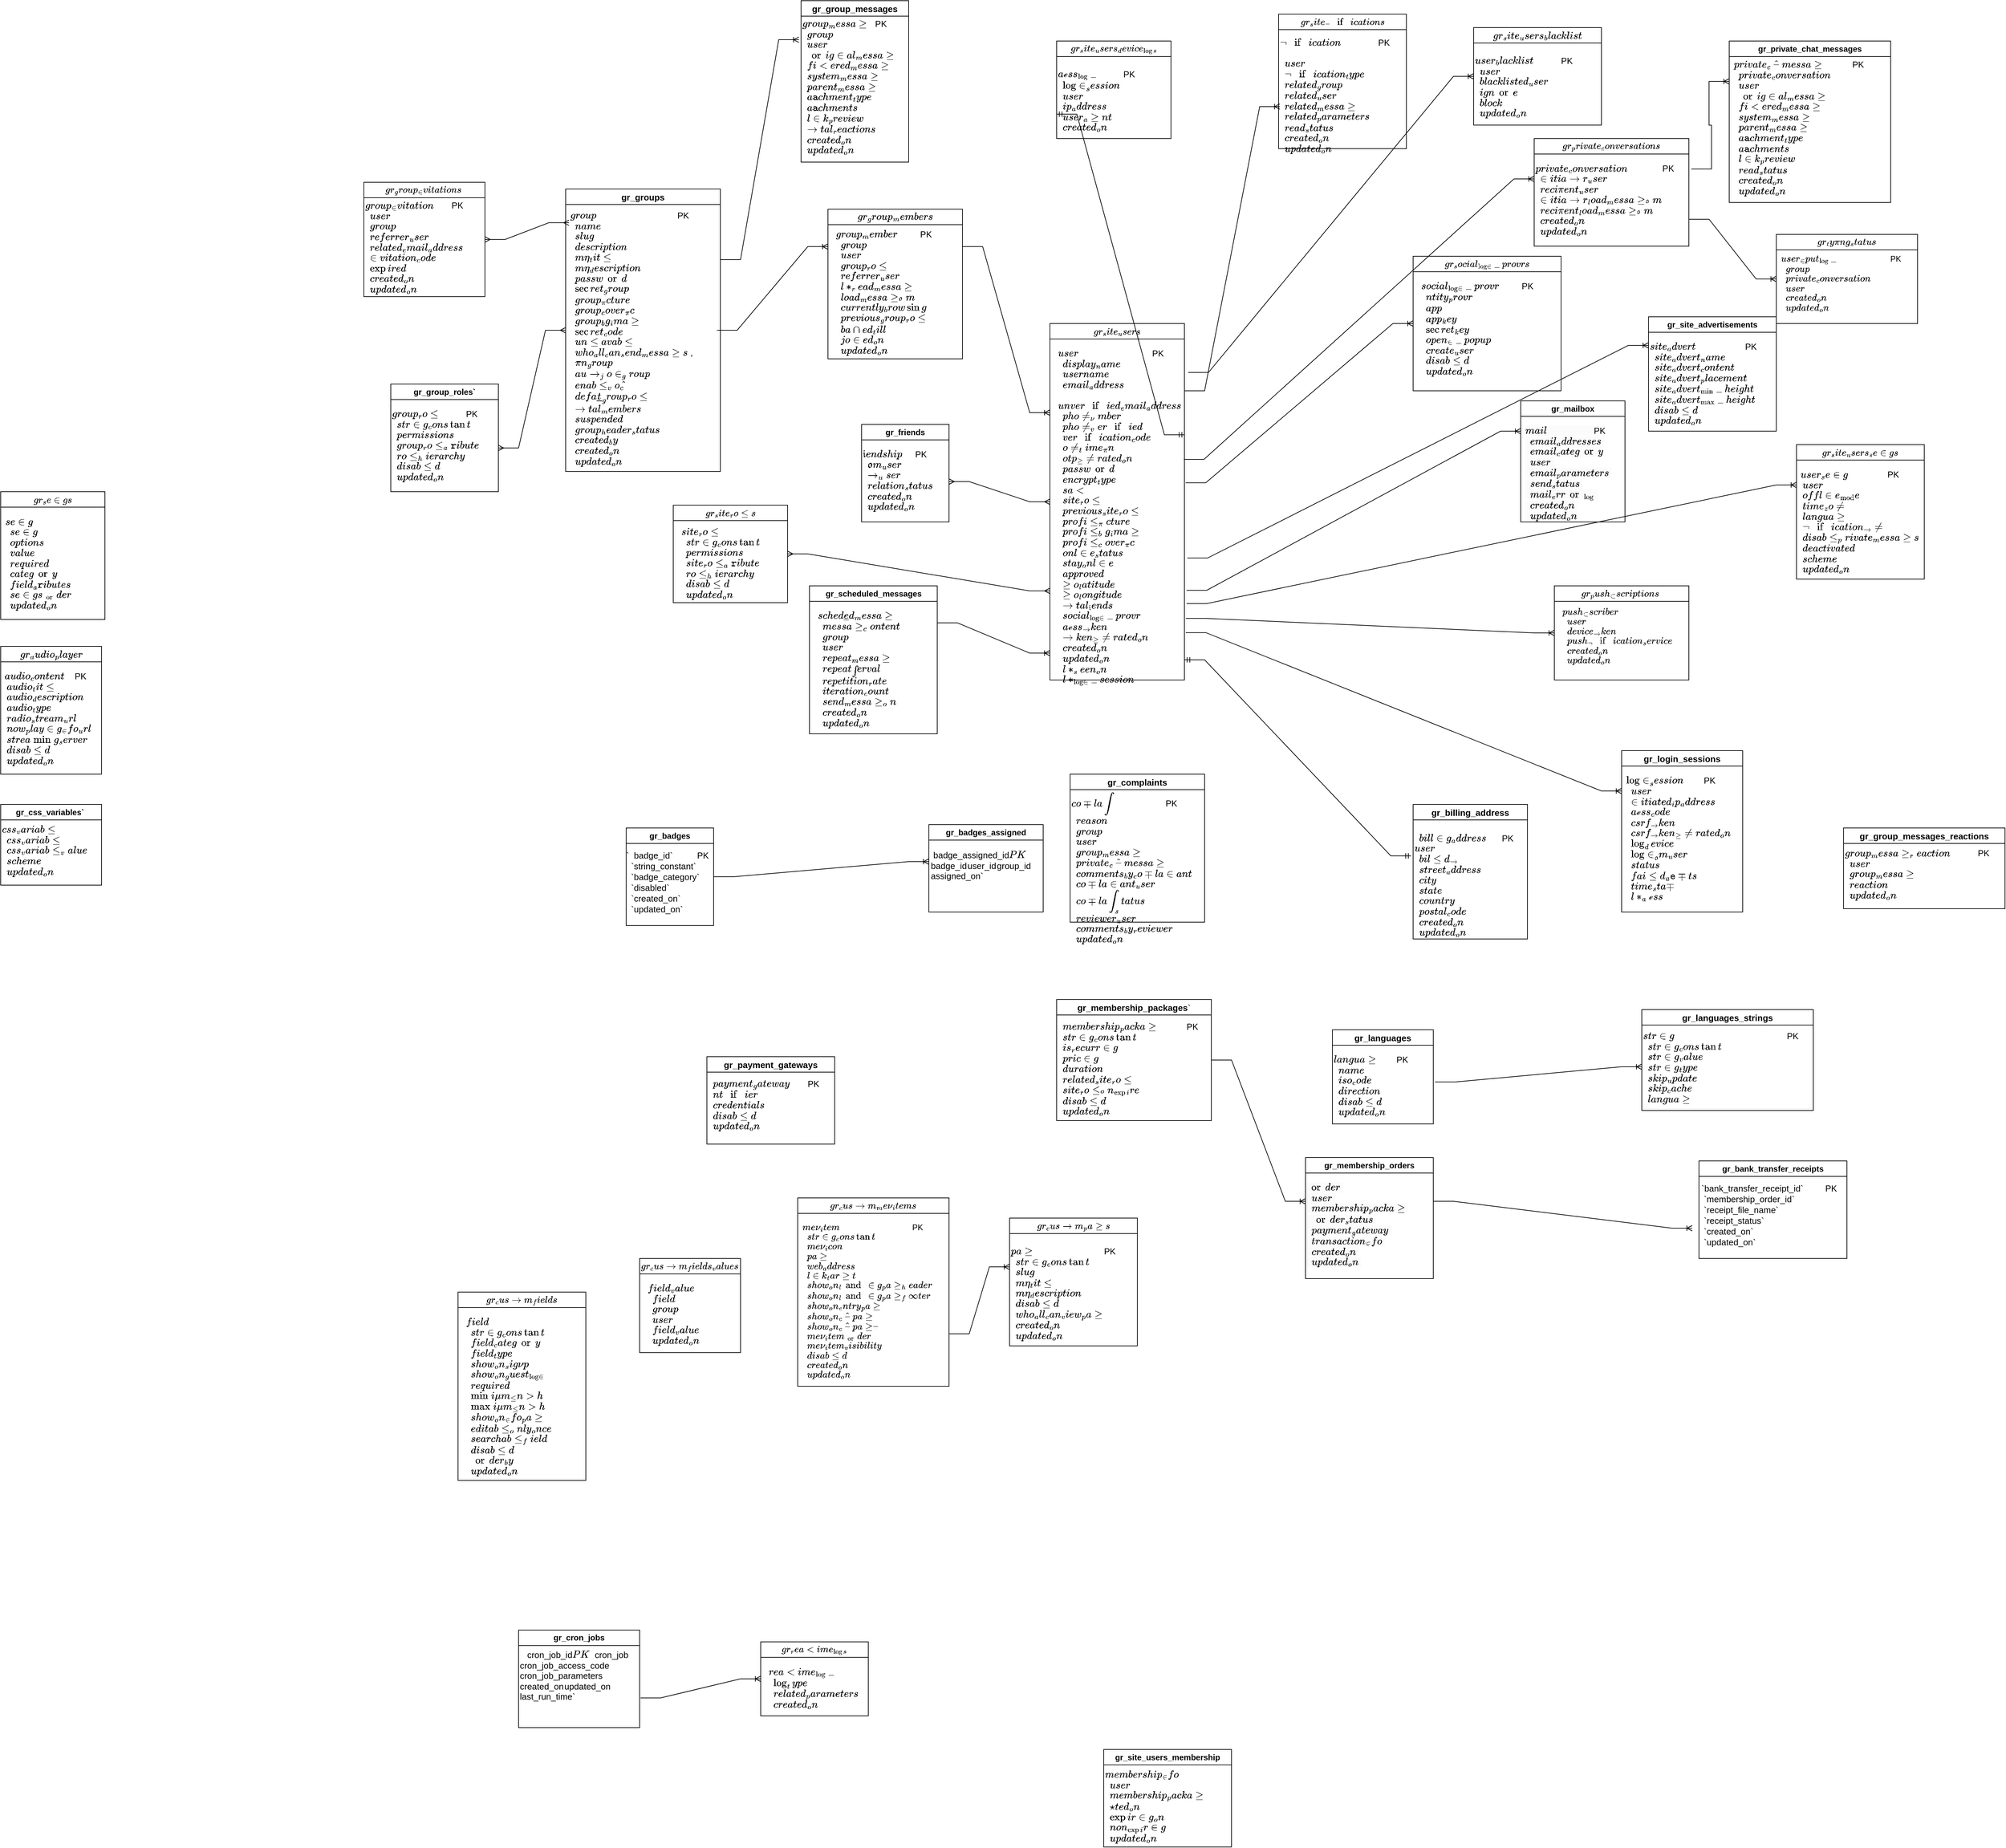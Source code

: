 <mxfile version="24.7.6">
  <diagram name="Страница — 1" id="t8PgcB-Bj81JIGUaZiW2">
    <mxGraphModel dx="6682" dy="3204" grid="1" gridSize="10" guides="1" tooltips="1" connect="1" arrows="1" fold="1" page="1" pageScale="1" pageWidth="690" pageHeight="980" math="0" shadow="0">
      <root>
        <mxCell id="0" />
        <mxCell id="1" parent="0" />
        <mxCell id="xByyXgjnT6tnBIrzNjOe-23" value="gr_badges" style="swimlane;whiteSpace=wrap;html=1;" parent="1" vertex="1">
          <mxGeometry x="260" y="590" width="130" height="145" as="geometry" />
        </mxCell>
        <mxCell id="xByyXgjnT6tnBIrzNjOe-21" value="`  badge_id`          PK&#xa;  `string_constant`&#xa;  `badge_category` &#xa;  `disabled`&#xa;  `created_on` &#xa;  `updated_on`" style="text;whiteSpace=none;strokeWidth=2;rounded=0;verticalAlign=top;spacing=10;fontSize=13;horizontal=1;spacingTop=1;" parent="xByyXgjnT6tnBIrzNjOe-23" vertex="1">
          <mxGeometry x="-10" y="17.5" width="140" height="110" as="geometry" />
        </mxCell>
        <mxCell id="xByyXgjnT6tnBIrzNjOe-24" value="gr_badges_assigned" style="swimlane;whiteSpace=wrap;html=1;" parent="1" vertex="1">
          <mxGeometry x="710" y="585" width="170" height="130" as="geometry" />
        </mxCell>
        <mxCell id="xByyXgjnT6tnBIrzNjOe-26" value=" badge_assigned_id` PK  &#xa;  `badge_id` &#xa;  `user_id`&#xa;  `group_id` &#xa;  `assigned_on`" style="text;whiteSpace=wrap;fontSize=13;spacing=3;" parent="xByyXgjnT6tnBIrzNjOe-24" vertex="1">
          <mxGeometry y="30" width="170" height="100" as="geometry" />
        </mxCell>
        <mxCell id="xByyXgjnT6tnBIrzNjOe-27" value="gr_bank_transfer_receipts" style="swimlane;whiteSpace=wrap;html=1;" parent="1" vertex="1">
          <mxGeometry x="1855" y="1085" width="220" height="145" as="geometry" />
        </mxCell>
        <mxCell id="xByyXgjnT6tnBIrzNjOe-28" value=" `bank_transfer_receipt_id`         PK&#xa;  `membership_order_id` &#xa;  `receipt_file_name` &#xa;  `receipt_status` &#xa;  `created_on` &#xa;  `updated_on` " style="text;whiteSpace=none;strokeWidth=2;rounded=0;verticalAlign=top;spacing=10;fontSize=13;horizontal=1;spacingTop=1;" parent="xByyXgjnT6tnBIrzNjOe-27" vertex="1">
          <mxGeometry x="-10" y="17.5" width="140" height="110" as="geometry" />
        </mxCell>
        <mxCell id="aM84LzSGUawsXzDRVU1t-1" value="&lt;span style=&quot;text-align: left;&quot;&gt;gr_billing_address&lt;/span&gt;" style="swimlane;whiteSpace=wrap;html=1;fontSize=13;" parent="1" vertex="1">
          <mxGeometry x="1430" y="555" width="170" height="200" as="geometry" />
        </mxCell>
        <mxCell id="aM84LzSGUawsXzDRVU1t-3" value="&#xa;  `billing_address_id`      PK  `  user_id` &#xa;  `billed_to` &#xa;  `street_address` &#xa;  `city` &#xa;  `state`&#xa;  `country` &#xa;  `postal_code`&#xa;  `created_on`&#xa;  `updated_on`" style="text;whiteSpace=wrap;fontSize=13;" parent="aM84LzSGUawsXzDRVU1t-1" vertex="1">
          <mxGeometry y="20" width="170" height="180" as="geometry" />
        </mxCell>
        <mxCell id="aM84LzSGUawsXzDRVU1t-5" value="&lt;div style=&quot;text-align: left;&quot;&gt;&lt;span style=&quot;background-color: initial;&quot;&gt;gr_complaints&lt;/span&gt;&lt;/div&gt;" style="swimlane;whiteSpace=wrap;html=1;fontSize=13;" parent="1" vertex="1">
          <mxGeometry x="920" y="510" width="200" height="220" as="geometry" />
        </mxCell>
        <mxCell id="aM84LzSGUawsXzDRVU1t-4" value="`  complaint_id`                     PK&#xa;  `reason` &#xa;  `group_id`  &#xa;  `user_id`  &#xa;  `group_message_id` &#xa;  `private_chat_message_id` &#xa;  `comments_by_complainant` &#xa;  `complainant_user_id`&#xa;  `complaint_status` &#xa;  `reviewer_user_id` &#xa;  `comments_by_reviewer` &#xa;  `updated_on`" style="text;whiteSpace=wrap;fontSize=13;" parent="aM84LzSGUawsXzDRVU1t-5" vertex="1">
          <mxGeometry y="20" width="200" height="200" as="geometry" />
        </mxCell>
        <mxCell id="aM84LzSGUawsXzDRVU1t-8" value="gr_cron_jobs" style="swimlane;whiteSpace=wrap;html=1;" parent="1" vertex="1">
          <mxGeometry x="100" y="1782.5" width="180" height="145" as="geometry" />
        </mxCell>
        <mxCell id="aM84LzSGUawsXzDRVU1t-7" value="   cron_job_id`           PK &#xa;  `cron_job`&#xa;  `cron_job_access_code` &#xa;  `cron_job_parameters` &#xa;  `created_on` &#xa;  `updated_on` &#xa;  `last_run_time`" style="text;whiteSpace=wrap;fontSize=13;" parent="aM84LzSGUawsXzDRVU1t-8" vertex="1">
          <mxGeometry y="22.5" width="180" height="120" as="geometry" />
        </mxCell>
        <mxCell id="aM84LzSGUawsXzDRVU1t-11" value="gr_friends" style="swimlane;whiteSpace=wrap;html=1;" parent="1" vertex="1">
          <mxGeometry x="610" y="-10" width="130" height="145" as="geometry" />
        </mxCell>
        <mxCell id="aM84LzSGUawsXzDRVU1t-10" value="`  friendship_id`     PK&#xa;  `from_user_id` &#xa;  `to_user_id` &#xa;  `relation_status` &#xa;  `created_on` &#xa;  `updated_on`" style="text;whiteSpace=wrap;fontSize=13;" parent="aM84LzSGUawsXzDRVU1t-11" vertex="1">
          <mxGeometry y="30" width="130" height="110" as="geometry" />
        </mxCell>
        <mxCell id="aM84LzSGUawsXzDRVU1t-27" value="&lt;div style=&quot;text-align: left;&quot;&gt;&lt;span style=&quot;background-color: initial;&quot;&gt;gr_groups&lt;/span&gt;&lt;/div&gt;" style="swimlane;whiteSpace=wrap;html=1;fontSize=13;" parent="1" vertex="1">
          <mxGeometry x="170" y="-360" width="230" height="420" as="geometry" />
        </mxCell>
        <mxCell id="aM84LzSGUawsXzDRVU1t-16" value="`  group_id`                                 PK&#xa;  `name` &#xa;  `slug` &#xa;  `description`&#xa;  `meta_title` &#xa;  `meta_description` &#xa;  `password` &#xa;  `secret_group`&#xa;  `group_picture` &#xa;  `group_cover_pic` &#xa;  `group_bg_image` &#xa;  `secret_code` &#xa;  `unleavable` &#xa;  `who_all_can_send_messages` ,&#xa;  `pin_group`&#xa;  `auto_join_group`&#xa;  `enable_video_chat` &#xa;  `default_group_role` &#xa;  `total_members` &#xa;  `suspended`&#xa;  `group_header_status` &#xa;  `created_by` &#xa;  `created_on` &#xa;  `updated_on`" style="text;whiteSpace=wrap;fontSize=13;" parent="aM84LzSGUawsXzDRVU1t-27" vertex="1">
          <mxGeometry x="5" y="25" width="220" height="370" as="geometry" />
        </mxCell>
        <mxCell id="aM84LzSGUawsXzDRVU1t-40" value="`gr_group_invitations`&amp;nbsp;" style="swimlane;whiteSpace=wrap;html=1;" parent="1" vertex="1">
          <mxGeometry x="-130" y="-370" width="180" height="170" as="geometry" />
        </mxCell>
        <mxCell id="aM84LzSGUawsXzDRVU1t-31" value="`  group_invitation_id`       PK&#xa;  `user_id` &#xa;  `group_id` &#xa;  `referrer_user_id` &#xa;  `related_email_address` &#xa;  `invitation_code` &#xa;  `expired` &#xa;  `created_on`&#xa;  `updated_on`" style="text;whiteSpace=wrap;fontSize=13;" parent="aM84LzSGUawsXzDRVU1t-40" vertex="1">
          <mxGeometry y="20" width="170" height="150" as="geometry" />
        </mxCell>
        <mxCell id="aM84LzSGUawsXzDRVU1t-43" value="&lt;div style=&quot;text-align: left;&quot;&gt;`gr_group_members`&lt;br&gt;&lt;/div&gt;" style="swimlane;whiteSpace=wrap;html=1;fontSize=13;" parent="1" vertex="1">
          <mxGeometry x="560" y="-330" width="200" height="222.5" as="geometry" />
        </mxCell>
        <mxCell id="aM84LzSGUawsXzDRVU1t-42" value="`  group_member_id`         PK &#xa;  `group_id` &#xa;  `user_id` &#xa;  `group_role_id` &#xa;  `referrer_user_id`&#xa;  `last_read_message_id` &#xa;  `load_message_id_from` &#xa;  `currently_browsing` &#xa;  `previous_group_role_id` &#xa;  `banned_till`&#xa;  `joined_on` &#xa;  `updated_on`" style="text;whiteSpace=wrap;fontSize=13;" parent="aM84LzSGUawsXzDRVU1t-43" vertex="1">
          <mxGeometry x="10" y="22.5" width="180" height="200" as="geometry" />
        </mxCell>
        <mxCell id="aM84LzSGUawsXzDRVU1t-46" value="&lt;div style=&quot;text-align: left;&quot;&gt;gr_group_messages&lt;br&gt;&lt;/div&gt;" style="swimlane;whiteSpace=wrap;html=1;fontSize=13;" parent="1" vertex="1">
          <mxGeometry x="520" y="-640" width="160" height="240" as="geometry" />
        </mxCell>
        <mxCell id="aM84LzSGUawsXzDRVU1t-45" value="`  group_message_id`   PK&#xa;  `group_id` &#xa;  `user_id` &#xa;  `original_message` &#xa;  `filtered_message` &#xa;  `system_message` &#xa;  `parent_message_id` &#xa;  `attachment_type` &#xa;  `attachments` &#xa;  `link_preview`&#xa;  `total_reactions`&#xa;  `created_on` &#xa;  `updated_on`" style="text;whiteSpace=wrap;fontSize=13;" parent="aM84LzSGUawsXzDRVU1t-46" vertex="1">
          <mxGeometry y="20" width="160" height="210" as="geometry" />
        </mxCell>
        <mxCell id="aM84LzSGUawsXzDRVU1t-48" value="&lt;div style=&quot;text-align: left;&quot;&gt;gr_login_sessions&lt;br&gt;&lt;/div&gt;" style="swimlane;whiteSpace=wrap;html=1;fontSize=13;" parent="1" vertex="1">
          <mxGeometry x="1740" y="475" width="180" height="240" as="geometry" />
        </mxCell>
        <mxCell id="aM84LzSGUawsXzDRVU1t-52" value="`  login_session_id`        PK&#xa;  `user_id` &#xa;  `initiated_ip_address`&#xa;  `access_code`&#xa;  `csrf_token` &#xa;  `csrf_token_generated_on` &#xa;  `log_device` &#xa;  `login_from_user_id` &#xa;  `status` &#xa;  `failed_attempts` &#xa;  `time_stamp`&#xa;  `last_access` " style="text;whiteSpace=wrap;fontSize=13;" parent="aM84LzSGUawsXzDRVU1t-48" vertex="1">
          <mxGeometry x="5" y="30" width="170" height="210" as="geometry" />
        </mxCell>
        <mxCell id="aM84LzSGUawsXzDRVU1t-54" value="&lt;span style=&quot;text-align: left;&quot;&gt;gr_mailbox&lt;/span&gt;" style="swimlane;whiteSpace=wrap;html=1;" parent="1" vertex="1">
          <mxGeometry x="1590" y="-45" width="155" height="180" as="geometry" />
        </mxCell>
        <mxCell id="aM84LzSGUawsXzDRVU1t-56" value="&lt;span style=&quot;color: rgb(0, 0, 0); font-family: Helvetica; font-size: 13px; font-style: normal; font-variant-ligatures: normal; font-variant-caps: normal; font-weight: 400; letter-spacing: normal; orphans: 2; text-align: left; text-indent: 0px; text-transform: none; widows: 2; word-spacing: 0px; -webkit-text-stroke-width: 0px; white-space: normal; background-color: rgb(251, 251, 251); text-decoration-thickness: initial; text-decoration-style: initial; text-decoration-color: initial; float: none; display: inline !important;&quot;&gt;`mail_id`&amp;nbsp; &amp;nbsp; &amp;nbsp; &amp;nbsp; &amp;nbsp; &amp;nbsp; &amp;nbsp; &amp;nbsp; &amp;nbsp; &amp;nbsp;PK&lt;/span&gt;&lt;br style=&quot;forced-color-adjust: none; padding: 0px; margin: 0px; color: rgb(0, 0, 0); font-family: Helvetica; font-size: 13px; font-style: normal; font-variant-ligatures: normal; font-variant-caps: normal; font-weight: 400; letter-spacing: normal; orphans: 2; text-align: left; text-indent: 0px; text-transform: none; widows: 2; word-spacing: 0px; -webkit-text-stroke-width: 0px; white-space: normal; background-color: rgb(251, 251, 251); text-decoration-thickness: initial; text-decoration-style: initial; text-decoration-color: initial;&quot;&gt;&lt;span style=&quot;color: rgb(0, 0, 0); font-family: Helvetica; font-size: 13px; font-style: normal; font-variant-ligatures: normal; font-variant-caps: normal; font-weight: 400; letter-spacing: normal; orphans: 2; text-align: left; text-indent: 0px; text-transform: none; widows: 2; word-spacing: 0px; -webkit-text-stroke-width: 0px; white-space: normal; background-color: rgb(251, 251, 251); text-decoration-thickness: initial; text-decoration-style: initial; text-decoration-color: initial; float: none; display: inline !important;&quot;&gt;&amp;nbsp; `email_addresses`&amp;nbsp;&lt;/span&gt;&lt;br style=&quot;forced-color-adjust: none; padding: 0px; margin: 0px; color: rgb(0, 0, 0); font-family: Helvetica; font-size: 13px; font-style: normal; font-variant-ligatures: normal; font-variant-caps: normal; font-weight: 400; letter-spacing: normal; orphans: 2; text-align: left; text-indent: 0px; text-transform: none; widows: 2; word-spacing: 0px; -webkit-text-stroke-width: 0px; white-space: normal; background-color: rgb(251, 251, 251); text-decoration-thickness: initial; text-decoration-style: initial; text-decoration-color: initial;&quot;&gt;&lt;span style=&quot;color: rgb(0, 0, 0); font-family: Helvetica; font-size: 13px; font-style: normal; font-variant-ligatures: normal; font-variant-caps: normal; font-weight: 400; letter-spacing: normal; orphans: 2; text-align: left; text-indent: 0px; text-transform: none; widows: 2; word-spacing: 0px; -webkit-text-stroke-width: 0px; white-space: normal; background-color: rgb(251, 251, 251); text-decoration-thickness: initial; text-decoration-style: initial; text-decoration-color: initial; float: none; display: inline !important;&quot;&gt;&amp;nbsp; `email_category`&lt;/span&gt;&lt;br style=&quot;forced-color-adjust: none; padding: 0px; margin: 0px; color: rgb(0, 0, 0); font-family: Helvetica; font-size: 13px; font-style: normal; font-variant-ligatures: normal; font-variant-caps: normal; font-weight: 400; letter-spacing: normal; orphans: 2; text-align: left; text-indent: 0px; text-transform: none; widows: 2; word-spacing: 0px; -webkit-text-stroke-width: 0px; white-space: normal; background-color: rgb(251, 251, 251); text-decoration-thickness: initial; text-decoration-style: initial; text-decoration-color: initial;&quot;&gt;&lt;span style=&quot;color: rgb(0, 0, 0); font-family: Helvetica; font-size: 13px; font-style: normal; font-variant-ligatures: normal; font-variant-caps: normal; font-weight: 400; letter-spacing: normal; orphans: 2; text-align: left; text-indent: 0px; text-transform: none; widows: 2; word-spacing: 0px; -webkit-text-stroke-width: 0px; white-space: normal; background-color: rgb(251, 251, 251); text-decoration-thickness: initial; text-decoration-style: initial; text-decoration-color: initial; float: none; display: inline !important;&quot;&gt;&amp;nbsp; `user_id`&amp;nbsp;&lt;/span&gt;&lt;br style=&quot;forced-color-adjust: none; padding: 0px; margin: 0px; color: rgb(0, 0, 0); font-family: Helvetica; font-size: 13px; font-style: normal; font-variant-ligatures: normal; font-variant-caps: normal; font-weight: 400; letter-spacing: normal; orphans: 2; text-align: left; text-indent: 0px; text-transform: none; widows: 2; word-spacing: 0px; -webkit-text-stroke-width: 0px; white-space: normal; background-color: rgb(251, 251, 251); text-decoration-thickness: initial; text-decoration-style: initial; text-decoration-color: initial;&quot;&gt;&lt;span style=&quot;color: rgb(0, 0, 0); font-family: Helvetica; font-size: 13px; font-style: normal; font-variant-ligatures: normal; font-variant-caps: normal; font-weight: 400; letter-spacing: normal; orphans: 2; text-align: left; text-indent: 0px; text-transform: none; widows: 2; word-spacing: 0px; -webkit-text-stroke-width: 0px; white-space: normal; background-color: rgb(251, 251, 251); text-decoration-thickness: initial; text-decoration-style: initial; text-decoration-color: initial; float: none; display: inline !important;&quot;&gt;&amp;nbsp; `email_parameters`&amp;nbsp;&lt;/span&gt;&lt;br style=&quot;forced-color-adjust: none; padding: 0px; margin: 0px; color: rgb(0, 0, 0); font-family: Helvetica; font-size: 13px; font-style: normal; font-variant-ligatures: normal; font-variant-caps: normal; font-weight: 400; letter-spacing: normal; orphans: 2; text-align: left; text-indent: 0px; text-transform: none; widows: 2; word-spacing: 0px; -webkit-text-stroke-width: 0px; white-space: normal; background-color: rgb(251, 251, 251); text-decoration-thickness: initial; text-decoration-style: initial; text-decoration-color: initial;&quot;&gt;&lt;span style=&quot;color: rgb(0, 0, 0); font-family: Helvetica; font-size: 13px; font-style: normal; font-variant-ligatures: normal; font-variant-caps: normal; font-weight: 400; letter-spacing: normal; orphans: 2; text-align: left; text-indent: 0px; text-transform: none; widows: 2; word-spacing: 0px; -webkit-text-stroke-width: 0px; white-space: normal; background-color: rgb(251, 251, 251); text-decoration-thickness: initial; text-decoration-style: initial; text-decoration-color: initial; float: none; display: inline !important;&quot;&gt;&amp;nbsp; `send_status`&amp;nbsp;&lt;/span&gt;&lt;br style=&quot;forced-color-adjust: none; padding: 0px; margin: 0px; color: rgb(0, 0, 0); font-family: Helvetica; font-size: 13px; font-style: normal; font-variant-ligatures: normal; font-variant-caps: normal; font-weight: 400; letter-spacing: normal; orphans: 2; text-align: left; text-indent: 0px; text-transform: none; widows: 2; word-spacing: 0px; -webkit-text-stroke-width: 0px; white-space: normal; background-color: rgb(251, 251, 251); text-decoration-thickness: initial; text-decoration-style: initial; text-decoration-color: initial;&quot;&gt;&lt;span style=&quot;color: rgb(0, 0, 0); font-family: Helvetica; font-size: 13px; font-style: normal; font-variant-ligatures: normal; font-variant-caps: normal; font-weight: 400; letter-spacing: normal; orphans: 2; text-align: left; text-indent: 0px; text-transform: none; widows: 2; word-spacing: 0px; -webkit-text-stroke-width: 0px; white-space: normal; background-color: rgb(251, 251, 251); text-decoration-thickness: initial; text-decoration-style: initial; text-decoration-color: initial; float: none; display: inline !important;&quot;&gt;&amp;nbsp; `mail_error_log`&amp;nbsp;&lt;/span&gt;&lt;br style=&quot;forced-color-adjust: none; padding: 0px; margin: 0px; color: rgb(0, 0, 0); font-family: Helvetica; font-size: 13px; font-style: normal; font-variant-ligatures: normal; font-variant-caps: normal; font-weight: 400; letter-spacing: normal; orphans: 2; text-align: left; text-indent: 0px; text-transform: none; widows: 2; word-spacing: 0px; -webkit-text-stroke-width: 0px; white-space: normal; background-color: rgb(251, 251, 251); text-decoration-thickness: initial; text-decoration-style: initial; text-decoration-color: initial;&quot;&gt;&lt;span style=&quot;color: rgb(0, 0, 0); font-family: Helvetica; font-size: 13px; font-style: normal; font-variant-ligatures: normal; font-variant-caps: normal; font-weight: 400; letter-spacing: normal; orphans: 2; text-align: left; text-indent: 0px; text-transform: none; widows: 2; word-spacing: 0px; -webkit-text-stroke-width: 0px; white-space: normal; background-color: rgb(251, 251, 251); text-decoration-thickness: initial; text-decoration-style: initial; text-decoration-color: initial; float: none; display: inline !important;&quot;&gt;&amp;nbsp; `created_on`&amp;nbsp;&lt;/span&gt;&lt;br style=&quot;forced-color-adjust: none; padding: 0px; margin: 0px; color: rgb(0, 0, 0); font-family: Helvetica; font-size: 13px; font-style: normal; font-variant-ligatures: normal; font-variant-caps: normal; font-weight: 400; letter-spacing: normal; orphans: 2; text-align: left; text-indent: 0px; text-transform: none; widows: 2; word-spacing: 0px; -webkit-text-stroke-width: 0px; white-space: normal; background-color: rgb(251, 251, 251); text-decoration-thickness: initial; text-decoration-style: initial; text-decoration-color: initial;&quot;&gt;&lt;span style=&quot;color: rgb(0, 0, 0); font-family: Helvetica; font-size: 13px; font-style: normal; font-variant-ligatures: normal; font-variant-caps: normal; font-weight: 400; letter-spacing: normal; orphans: 2; text-align: left; text-indent: 0px; text-transform: none; widows: 2; word-spacing: 0px; -webkit-text-stroke-width: 0px; white-space: normal; background-color: rgb(251, 251, 251); text-decoration-thickness: initial; text-decoration-style: initial; text-decoration-color: initial; float: none; display: inline !important;&quot;&gt;&amp;nbsp; `updated_on`&lt;/span&gt;" style="text;whiteSpace=wrap;html=1;fontSize=13;" parent="aM84LzSGUawsXzDRVU1t-54" vertex="1">
          <mxGeometry x="5" y="30" width="150" height="150" as="geometry" />
        </mxCell>
        <mxCell id="aM84LzSGUawsXzDRVU1t-58" value="&lt;span style=&quot;text-align: left;&quot;&gt;gr_membership_orders&lt;/span&gt;" style="swimlane;whiteSpace=wrap;html=1;" parent="1" vertex="1">
          <mxGeometry x="1270" y="1080" width="190" height="180" as="geometry" />
        </mxCell>
        <mxCell id="aM84LzSGUawsXzDRVU1t-60" value="&lt;span style=&quot;color: rgb(0, 0, 0); font-family: Helvetica; font-size: 13px; font-style: normal; font-variant-ligatures: normal; font-variant-caps: normal; font-weight: 400; letter-spacing: normal; orphans: 2; text-align: left; text-indent: 0px; text-transform: none; widows: 2; word-spacing: 0px; -webkit-text-stroke-width: 0px; white-space: normal; background-color: rgb(251, 251, 251); text-decoration-thickness: initial; text-decoration-style: initial; text-decoration-color: initial; float: none; display: inline !important;&quot;&gt;`order_id`&amp;nbsp;&lt;/span&gt;&lt;br style=&quot;forced-color-adjust: none; padding: 0px; margin: 0px; color: rgb(0, 0, 0); font-family: Helvetica; font-size: 13px; font-style: normal; font-variant-ligatures: normal; font-variant-caps: normal; font-weight: 400; letter-spacing: normal; orphans: 2; text-align: left; text-indent: 0px; text-transform: none; widows: 2; word-spacing: 0px; -webkit-text-stroke-width: 0px; white-space: normal; background-color: rgb(251, 251, 251); text-decoration-thickness: initial; text-decoration-style: initial; text-decoration-color: initial;&quot;&gt;&lt;span style=&quot;color: rgb(0, 0, 0); font-family: Helvetica; font-size: 13px; font-style: normal; font-variant-ligatures: normal; font-variant-caps: normal; font-weight: 400; letter-spacing: normal; orphans: 2; text-align: left; text-indent: 0px; text-transform: none; widows: 2; word-spacing: 0px; -webkit-text-stroke-width: 0px; white-space: normal; background-color: rgb(251, 251, 251); text-decoration-thickness: initial; text-decoration-style: initial; text-decoration-color: initial; float: none; display: inline !important;&quot;&gt;&amp;nbsp; `user_id`&amp;nbsp;&lt;/span&gt;&lt;br style=&quot;forced-color-adjust: none; padding: 0px; margin: 0px; color: rgb(0, 0, 0); font-family: Helvetica; font-size: 13px; font-style: normal; font-variant-ligatures: normal; font-variant-caps: normal; font-weight: 400; letter-spacing: normal; orphans: 2; text-align: left; text-indent: 0px; text-transform: none; widows: 2; word-spacing: 0px; -webkit-text-stroke-width: 0px; white-space: normal; background-color: rgb(251, 251, 251); text-decoration-thickness: initial; text-decoration-style: initial; text-decoration-color: initial;&quot;&gt;&lt;span style=&quot;color: rgb(0, 0, 0); font-family: Helvetica; font-size: 13px; font-style: normal; font-variant-ligatures: normal; font-variant-caps: normal; font-weight: 400; letter-spacing: normal; orphans: 2; text-align: left; text-indent: 0px; text-transform: none; widows: 2; word-spacing: 0px; -webkit-text-stroke-width: 0px; white-space: normal; background-color: rgb(251, 251, 251); text-decoration-thickness: initial; text-decoration-style: initial; text-decoration-color: initial; float: none; display: inline !important;&quot;&gt;&amp;nbsp; `membership_package_id`&amp;nbsp;&lt;/span&gt;&lt;br style=&quot;forced-color-adjust: none; padding: 0px; margin: 0px; color: rgb(0, 0, 0); font-family: Helvetica; font-size: 13px; font-style: normal; font-variant-ligatures: normal; font-variant-caps: normal; font-weight: 400; letter-spacing: normal; orphans: 2; text-align: left; text-indent: 0px; text-transform: none; widows: 2; word-spacing: 0px; -webkit-text-stroke-width: 0px; white-space: normal; background-color: rgb(251, 251, 251); text-decoration-thickness: initial; text-decoration-style: initial; text-decoration-color: initial;&quot;&gt;&lt;span style=&quot;color: rgb(0, 0, 0); font-family: Helvetica; font-size: 13px; font-style: normal; font-variant-ligatures: normal; font-variant-caps: normal; font-weight: 400; letter-spacing: normal; orphans: 2; text-align: left; text-indent: 0px; text-transform: none; widows: 2; word-spacing: 0px; -webkit-text-stroke-width: 0px; white-space: normal; background-color: rgb(251, 251, 251); text-decoration-thickness: initial; text-decoration-style: initial; text-decoration-color: initial; float: none; display: inline !important;&quot;&gt;&amp;nbsp; `order_status`&amp;nbsp;&lt;/span&gt;&lt;br style=&quot;forced-color-adjust: none; padding: 0px; margin: 0px; color: rgb(0, 0, 0); font-family: Helvetica; font-size: 13px; font-style: normal; font-variant-ligatures: normal; font-variant-caps: normal; font-weight: 400; letter-spacing: normal; orphans: 2; text-align: left; text-indent: 0px; text-transform: none; widows: 2; word-spacing: 0px; -webkit-text-stroke-width: 0px; white-space: normal; background-color: rgb(251, 251, 251); text-decoration-thickness: initial; text-decoration-style: initial; text-decoration-color: initial;&quot;&gt;&lt;span style=&quot;color: rgb(0, 0, 0); font-family: Helvetica; font-size: 13px; font-style: normal; font-variant-ligatures: normal; font-variant-caps: normal; font-weight: 400; letter-spacing: normal; orphans: 2; text-align: left; text-indent: 0px; text-transform: none; widows: 2; word-spacing: 0px; -webkit-text-stroke-width: 0px; white-space: normal; background-color: rgb(251, 251, 251); text-decoration-thickness: initial; text-decoration-style: initial; text-decoration-color: initial; float: none; display: inline !important;&quot;&gt;&amp;nbsp; `payment_gateway_id`&amp;nbsp;&lt;/span&gt;&lt;br style=&quot;forced-color-adjust: none; padding: 0px; margin: 0px; color: rgb(0, 0, 0); font-family: Helvetica; font-size: 13px; font-style: normal; font-variant-ligatures: normal; font-variant-caps: normal; font-weight: 400; letter-spacing: normal; orphans: 2; text-align: left; text-indent: 0px; text-transform: none; widows: 2; word-spacing: 0px; -webkit-text-stroke-width: 0px; white-space: normal; background-color: rgb(251, 251, 251); text-decoration-thickness: initial; text-decoration-style: initial; text-decoration-color: initial;&quot;&gt;&lt;span style=&quot;color: rgb(0, 0, 0); font-family: Helvetica; font-size: 13px; font-style: normal; font-variant-ligatures: normal; font-variant-caps: normal; font-weight: 400; letter-spacing: normal; orphans: 2; text-align: left; text-indent: 0px; text-transform: none; widows: 2; word-spacing: 0px; -webkit-text-stroke-width: 0px; white-space: normal; background-color: rgb(251, 251, 251); text-decoration-thickness: initial; text-decoration-style: initial; text-decoration-color: initial; float: none; display: inline !important;&quot;&gt;&amp;nbsp; `transaction_info`&amp;nbsp;&lt;/span&gt;&lt;br style=&quot;forced-color-adjust: none; padding: 0px; margin: 0px; color: rgb(0, 0, 0); font-family: Helvetica; font-size: 13px; font-style: normal; font-variant-ligatures: normal; font-variant-caps: normal; font-weight: 400; letter-spacing: normal; orphans: 2; text-align: left; text-indent: 0px; text-transform: none; widows: 2; word-spacing: 0px; -webkit-text-stroke-width: 0px; white-space: normal; background-color: rgb(251, 251, 251); text-decoration-thickness: initial; text-decoration-style: initial; text-decoration-color: initial;&quot;&gt;&lt;span style=&quot;color: rgb(0, 0, 0); font-family: Helvetica; font-size: 13px; font-style: normal; font-variant-ligatures: normal; font-variant-caps: normal; font-weight: 400; letter-spacing: normal; orphans: 2; text-align: left; text-indent: 0px; text-transform: none; widows: 2; word-spacing: 0px; -webkit-text-stroke-width: 0px; white-space: normal; background-color: rgb(251, 251, 251); text-decoration-thickness: initial; text-decoration-style: initial; text-decoration-color: initial; float: none; display: inline !important;&quot;&gt;&amp;nbsp; `created_on`&amp;nbsp;&lt;/span&gt;&lt;br style=&quot;forced-color-adjust: none; padding: 0px; margin: 0px; color: rgb(0, 0, 0); font-family: Helvetica; font-size: 13px; font-style: normal; font-variant-ligatures: normal; font-variant-caps: normal; font-weight: 400; letter-spacing: normal; orphans: 2; text-align: left; text-indent: 0px; text-transform: none; widows: 2; word-spacing: 0px; -webkit-text-stroke-width: 0px; white-space: normal; background-color: rgb(251, 251, 251); text-decoration-thickness: initial; text-decoration-style: initial; text-decoration-color: initial;&quot;&gt;&lt;span style=&quot;color: rgb(0, 0, 0); font-family: Helvetica; font-size: 13px; font-style: normal; font-variant-ligatures: normal; font-variant-caps: normal; font-weight: 400; letter-spacing: normal; orphans: 2; text-align: left; text-indent: 0px; text-transform: none; widows: 2; word-spacing: 0px; -webkit-text-stroke-width: 0px; white-space: normal; background-color: rgb(251, 251, 251); text-decoration-thickness: initial; text-decoration-style: initial; text-decoration-color: initial; float: none; display: inline !important;&quot;&gt;&amp;nbsp; `updated_on`&amp;nbsp;&lt;/span&gt;" style="text;whiteSpace=wrap;html=1;fontSize=13;" parent="aM84LzSGUawsXzDRVU1t-58" vertex="1">
          <mxGeometry y="30" width="190" height="140" as="geometry" />
        </mxCell>
        <mxCell id="aM84LzSGUawsXzDRVU1t-62" value="&lt;span style=&quot;text-align: left; font-size: 13px;&quot;&gt;gr_membership_packages&lt;/span&gt;&lt;span style=&quot;font-weight: 400; text-align: left; font-size: 13px;&quot;&gt;`&lt;/span&gt;" style="swimlane;whiteSpace=wrap;html=1;fontSize=13;" parent="1" vertex="1">
          <mxGeometry x="900" y="845" width="230" height="180" as="geometry" />
        </mxCell>
        <mxCell id="aM84LzSGUawsXzDRVU1t-61" value="&#xa;  `membership_package_id`            PK &#xa;  `string_constant` &#xa;  `is_recurring` &#xa;  `pricing` &#xa;  `duration` &#xa;  `related_site_role_id` &#xa;  `site_role_id_on_expire` &#xa;  `disabled` &#xa;  `updated_on` " style="text;whiteSpace=wrap;fontSize=13;" parent="aM84LzSGUawsXzDRVU1t-62" vertex="1">
          <mxGeometry y="10" width="230" height="170" as="geometry" />
        </mxCell>
        <mxCell id="aM84LzSGUawsXzDRVU1t-65" value="&lt;span style=&quot;text-align: left; font-size: 13px;&quot;&gt;gr_payment_gateways&lt;/span&gt;" style="swimlane;whiteSpace=wrap;html=1;fontSize=13;" parent="1" vertex="1">
          <mxGeometry x="380" y="930" width="190" height="130" as="geometry" />
        </mxCell>
        <mxCell id="aM84LzSGUawsXzDRVU1t-64" value="&#xa;  `payment_gateway_id`       PK &#xa;  `identifier` &#xa;  `credentials` &#xa;  `disabled` &#xa;  `updated_on` " style="text;whiteSpace=wrap;fontSize=13;" parent="aM84LzSGUawsXzDRVU1t-65" vertex="1">
          <mxGeometry y="10" width="190" height="120" as="geometry" />
        </mxCell>
        <mxCell id="aM84LzSGUawsXzDRVU1t-69" value="&lt;div style=&quot;text-align: left;&quot;&gt;gr_group_messages_reactions&lt;br&gt;&lt;/div&gt;" style="swimlane;whiteSpace=wrap;html=1;fontSize=13;" parent="1" vertex="1">
          <mxGeometry x="2070" y="590" width="240" height="120" as="geometry" />
        </mxCell>
        <mxCell id="aM84LzSGUawsXzDRVU1t-71" value="`group_message_reaction_id`           PK &#xa;  `user_id` &#xa;  `group_message_id` &#xa;  `reaction_id` &#xa;  `updated_on`" style="text;whiteSpace=wrap;fontSize=13;" parent="aM84LzSGUawsXzDRVU1t-69" vertex="1">
          <mxGeometry y="22.5" width="240" height="97.5" as="geometry" />
        </mxCell>
        <mxCell id="aM84LzSGUawsXzDRVU1t-72" value="&lt;div style=&quot;text-align: left;&quot;&gt;&lt;span style=&quot;background-color: initial;&quot;&gt;gr_group_roles`&lt;/span&gt;&lt;/div&gt;" style="swimlane;whiteSpace=wrap;html=1;" parent="1" vertex="1">
          <mxGeometry x="-90" y="-70" width="160" height="160" as="geometry" />
        </mxCell>
        <mxCell id="aM84LzSGUawsXzDRVU1t-74" value="`group_role_id`           PK&#xa;  `string_constant` &#xa;  `permissions` &#xa;  `group_role_attribute`&#xa;  `role_hierarchy` &#xa;  `disabled` &#xa;  `updated_on`" style="text;whiteSpace=wrap;fontSize=13;" parent="aM84LzSGUawsXzDRVU1t-72" vertex="1">
          <mxGeometry y="30" width="160" height="130" as="geometry" />
        </mxCell>
        <mxCell id="aM84LzSGUawsXzDRVU1t-76" value="&lt;div style=&quot;text-align: left;&quot;&gt;&lt;span style=&quot;background-color: initial;&quot;&gt;gr_languages&lt;/span&gt;&lt;/div&gt;" style="swimlane;whiteSpace=wrap;html=1;fontSize=13;" parent="1" vertex="1">
          <mxGeometry x="1310" y="890" width="150" height="140" as="geometry" />
        </mxCell>
        <mxCell id="aM84LzSGUawsXzDRVU1t-75" value="`language_id`        PK      &#xa;  `name`&#xa;  `iso_code`&#xa;  `text_direction` &#xa;  `disabled` &#xa;  `updated_on`" style="text;whiteSpace=wrap;fontSize=13;" parent="aM84LzSGUawsXzDRVU1t-76" vertex="1">
          <mxGeometry y="30" width="150" height="110" as="geometry" />
        </mxCell>
        <mxCell id="aM84LzSGUawsXzDRVU1t-79" value="&lt;div style=&quot;text-align: left;&quot;&gt;&lt;span style=&quot;background-color: initial;&quot;&gt;gr_languages_strings&lt;/span&gt;&lt;/div&gt;" style="swimlane;whiteSpace=wrap;html=1;fontSize=13;" parent="1" vertex="1">
          <mxGeometry x="1770" y="860" width="255" height="150" as="geometry" />
        </mxCell>
        <mxCell id="aM84LzSGUawsXzDRVU1t-78" value="`string_id`                                              PK &#xa;  `string_constant` &#xa;  `string_value` &#xa;  `string_type` &#xa;  `skip_update` &#xa;  `skip_cache` &#xa;  `language_id`" style="text;whiteSpace=wrap;fontSize=13;" parent="aM84LzSGUawsXzDRVU1t-79" vertex="1">
          <mxGeometry y="25" width="250" height="120" as="geometry" />
        </mxCell>
        <mxCell id="aM84LzSGUawsXzDRVU1t-81" value="&lt;div style=&quot;text-align: left;&quot;&gt;&lt;span style=&quot;background-color: initial;&quot;&gt;gr_private_chat_messages&lt;/span&gt;&lt;/div&gt;" style="swimlane;whiteSpace=wrap;html=1;" parent="1" vertex="1">
          <mxGeometry x="1900" y="-580" width="240" height="240" as="geometry" />
        </mxCell>
        <mxCell id="aM84LzSGUawsXzDRVU1t-83" value="`private_chat_message_id`            PK &#xa;  `private_conversation_id` &#xa;  `user_id` &#xa;  `original_message` &#xa;  `filtered_message` &#xa;  `system_message` &#xa;  `parent_message_id` &#xa;  `attachment_type` &#xa;  `attachments` &#xa;  `link_preview` &#xa;  `read_status` &#xa;  `created_on` &#xa;  `updated_on`" style="text;whiteSpace=wrap;fontSize=13;" parent="aM84LzSGUawsXzDRVU1t-81" vertex="1">
          <mxGeometry x="5" y="20" width="235" height="210" as="geometry" />
        </mxCell>
        <mxCell id="aM84LzSGUawsXzDRVU1t-85" value="&lt;div style=&quot;text-align: left;&quot;&gt;`gr_private_conversations`&lt;br&gt;&lt;/div&gt;" style="swimlane;whiteSpace=wrap;html=1;" parent="1" vertex="1">
          <mxGeometry x="1610" y="-435" width="230" height="160" as="geometry" />
        </mxCell>
        <mxCell id="aM84LzSGUawsXzDRVU1t-84" value="`private_conversation_id`              PK&#xa;  `initiator_user_id`&#xa;  `recipient_user_id` &#xa;  `initiator_load_message_id_from` &#xa;  `recipient_load_message_id_from` &#xa;  `created_on` &#xa;  `updated_on`" style="text;whiteSpace=wrap;fontSize=13;" parent="aM84LzSGUawsXzDRVU1t-85" vertex="1">
          <mxGeometry y="30" width="230" height="120" as="geometry" />
        </mxCell>
        <mxCell id="aM84LzSGUawsXzDRVU1t-88" value="&lt;div style=&quot;text-align: left;&quot;&gt;`gr_push_subscriptions`&amp;nbsp;&lt;br&gt;&lt;/div&gt;" style="swimlane;whiteSpace=wrap;html=1;" parent="1" vertex="1">
          <mxGeometry x="1640" y="230" width="200" height="140" as="geometry" />
        </mxCell>
        <mxCell id="aM84LzSGUawsXzDRVU1t-87" value="`push_subscriber_id`&#xa;  `user_id`&#xa;  `device_token` &#xa;  `push_notification_service` &#xa;  `created_on` &#xa;  `updated_on`" style="text;whiteSpace=wrap;" parent="aM84LzSGUawsXzDRVU1t-88" vertex="1">
          <mxGeometry x="10" y="25" width="190" height="110" as="geometry" />
        </mxCell>
        <mxCell id="aM84LzSGUawsXzDRVU1t-91" value="&lt;div style=&quot;text-align: left;&quot;&gt;`gr_realtime_logs`&lt;br&gt;&lt;/div&gt;" style="swimlane;whiteSpace=wrap;html=1;" parent="1" vertex="1">
          <mxGeometry x="460" y="1800" width="160" height="110" as="geometry" />
        </mxCell>
        <mxCell id="aM84LzSGUawsXzDRVU1t-90" value="`realtime_log_id` &#xa;  `log_type` &#xa;  `related_parameters` &#xa;  `created_on`" style="text;whiteSpace=wrap;fontSize=13;" parent="aM84LzSGUawsXzDRVU1t-91" vertex="1">
          <mxGeometry x="10" y="30" width="160" height="80" as="geometry" />
        </mxCell>
        <mxCell id="aM84LzSGUawsXzDRVU1t-94" value="&lt;div style=&quot;text-align: left;&quot;&gt;gr_scheduled_messages&lt;br&gt;&lt;/div&gt;" style="swimlane;whiteSpace=wrap;html=1;" parent="1" vertex="1">
          <mxGeometry x="532.5" y="230" width="190" height="220" as="geometry" />
        </mxCell>
        <mxCell id="aM84LzSGUawsXzDRVU1t-93" value="`scheduled_message_id` &#xa;  `message_content` &#xa;  `group_id` &#xa;  `user_id` &#xa;  `repeat_message`&#xa;  `repeat_interval` &#xa;  `repetition_rate`&#xa;  `iteration_count`&#xa;  `send_message_on` &#xa;  `created_on`&#xa;  `updated_on`" style="text;whiteSpace=wrap;fontSize=13;" parent="aM84LzSGUawsXzDRVU1t-94" vertex="1">
          <mxGeometry x="10" y="30" width="170" height="180" as="geometry" />
        </mxCell>
        <mxCell id="aM84LzSGUawsXzDRVU1t-97" value="&lt;div style=&quot;text-align: left;&quot;&gt;`gr_settings`&lt;br&gt;&lt;/div&gt;" style="swimlane;whiteSpace=wrap;html=1;" parent="1" vertex="1">
          <mxGeometry x="-670" y="90" width="155" height="190" as="geometry" />
        </mxCell>
        <mxCell id="aM84LzSGUawsXzDRVU1t-96" value="`setting_id` &#xa;  `setting` &#xa;  `options` &#xa;  `value` &#xa;  `required` &#xa;  `category` &#xa;  `field_attributes`&#xa;  `settings_order` &#xa;  `updated_on`" style="text;whiteSpace=wrap;fontSize=13;" parent="aM84LzSGUawsXzDRVU1t-97" vertex="1">
          <mxGeometry x="5" y="30" width="130" height="150" as="geometry" />
        </mxCell>
        <mxCell id="aM84LzSGUawsXzDRVU1t-100" value="&lt;div style=&quot;text-align: left;&quot;&gt;`gr_site_notifications`&lt;br&gt;&lt;/div&gt;" style="swimlane;whiteSpace=wrap;html=1;" parent="1" vertex="1">
          <mxGeometry x="1230" y="-620" width="190" height="200" as="geometry" />
        </mxCell>
        <mxCell id="aM84LzSGUawsXzDRVU1t-105" value="`notification_id`               PK       &#xa;  `user_id` &#xa;  `notification_type` &#xa;  `related_group_id` &#xa;  `related_user_id`&#xa;  `related_message_id`&#xa;  `related_parameters` &#xa;  `read_status`&#xa;  `created_on` &#xa;  `updated_on`" style="text;whiteSpace=wrap;fontSize=13;" parent="aM84LzSGUawsXzDRVU1t-100" vertex="1">
          <mxGeometry y="27.5" width="190" height="170" as="geometry" />
        </mxCell>
        <mxCell id="aM84LzSGUawsXzDRVU1t-102" value="&lt;div style=&quot;text-align: left;&quot;&gt;gr_site_advertisements&lt;br&gt;&lt;/div&gt;" style="swimlane;whiteSpace=wrap;html=1;" parent="1" vertex="1">
          <mxGeometry x="1780" y="-170" width="190" height="170" as="geometry" />
        </mxCell>
        <mxCell id="aM84LzSGUawsXzDRVU1t-104" value="`site_advert_id`                    PK&#xa;  `site_advert_name`&#xa;  `site_advert_content`&#xa;  `site_advert_placement` &#xa;  `site_advert_min_height` &#xa;  `site_advert_max_height` &#xa;  `disabled` &#xa;  `updated_on`" style="text;whiteSpace=wrap;fontSize=13;" parent="aM84LzSGUawsXzDRVU1t-102" vertex="1">
          <mxGeometry y="30" width="190" height="140" as="geometry" />
        </mxCell>
        <mxCell id="aM84LzSGUawsXzDRVU1t-107" value="&lt;div style=&quot;text-align: left;&quot;&gt;`gr_site_roles`&lt;br&gt;&lt;/div&gt;" style="swimlane;whiteSpace=wrap;html=1;" parent="1" vertex="1">
          <mxGeometry x="330" y="110" width="170" height="145" as="geometry" />
        </mxCell>
        <mxCell id="aM84LzSGUawsXzDRVU1t-106" value="`site_role_id` &#xa;  `string_constant` &#xa;  `permissions` &#xa;  `site_role_attribute` &#xa;  `role_hierarchy`&#xa;  `disabled`&#xa;  `updated_on`" style="text;whiteSpace=wrap;fontSize=13;" parent="aM84LzSGUawsXzDRVU1t-107" vertex="1">
          <mxGeometry x="10" y="25" width="150" height="120" as="geometry" />
        </mxCell>
        <mxCell id="aM84LzSGUawsXzDRVU1t-110" value="&lt;div style=&quot;text-align: left;&quot;&gt;`gr_site_users`&lt;br&gt;&lt;/div&gt;" style="swimlane;whiteSpace=wrap;html=1;" parent="1" vertex="1">
          <mxGeometry x="890" y="-160" width="200" height="530" as="geometry" />
        </mxCell>
        <mxCell id="aM84LzSGUawsXzDRVU1t-109" value="`user_id`                              PK&#xa;  `display_name` &#xa;  `username` &#xa;  `email_address` &#xa;  `unverified_email_address` &#xa;  `phone_number` &#xa;  `phone_verified` &#xa;  `verification_code` &#xa;  `one_time_pin` &#xa;  `otp_generated_on` &#xa;  `password` &#xa;  `encrypt_type`&#xa;  `salt` &#xa;  `site_role_id` &#xa;  `previous_site_role_id` &#xa;  `profile_picture`&#xa;  `profile_bg_image`&#xa;  `profile_cover_pic` &#xa;  `online_status` &#xa;  `stay_online` &#xa;  `approved` &#xa;  `geo_latitude` &#xa;  `geo_longitude` &#xa;  `total_friends` &#xa;  `social_login_provider_id` &#xa;  `access_token` &#xa;  `token_generated_on`&#xa;  `created_on` &#xa;  `updated_on` &#xa;  `last_seen_on`&#xa;  `last_login_session`" style="text;whiteSpace=wrap;fontSize=13;" parent="aM84LzSGUawsXzDRVU1t-110" vertex="1">
          <mxGeometry x="10" y="30" width="190" height="470" as="geometry" />
        </mxCell>
        <mxCell id="aM84LzSGUawsXzDRVU1t-113" value="&lt;div style=&quot;text-align: left;&quot;&gt;`gr_site_users_blacklist`&lt;br style=&quot;font-size: 13px;&quot;&gt;&lt;/div&gt;" style="swimlane;whiteSpace=wrap;html=1;fontSize=13;" parent="1" vertex="1">
          <mxGeometry x="1520" y="-600" width="190" height="145" as="geometry" />
        </mxCell>
        <mxCell id="aM84LzSGUawsXzDRVU1t-112" value="`user_blacklist_id`           PK       &#xa;  `user_id` &#xa;  `blacklisted_user_id` &#xa;  `ignore` &#xa;  `block` &#xa;  `updated_on`" style="text;whiteSpace=wrap;fontSize=13;" parent="aM84LzSGUawsXzDRVU1t-113" vertex="1">
          <mxGeometry y="35" width="190" height="110" as="geometry" />
        </mxCell>
        <mxCell id="aM84LzSGUawsXzDRVU1t-116" value="&lt;div style=&quot;text-align: left;&quot;&gt;`gr_site_users_device_logs`&lt;br&gt;&lt;/div&gt;" style="swimlane;whiteSpace=wrap;html=1;" parent="1" vertex="1">
          <mxGeometry x="900" y="-580" width="170" height="145" as="geometry" />
        </mxCell>
        <mxCell id="aM84LzSGUawsXzDRVU1t-115" value="`access_log_id`          PK   &#xa;  `login_session_id` &#xa;  `user_id` &#xa;  `ip_address`&#xa;  `user_agent`&#xa;  `created_on`" style="text;whiteSpace=wrap;fontSize=13;" parent="aM84LzSGUawsXzDRVU1t-116" vertex="1">
          <mxGeometry y="35" width="160" height="110" as="geometry" />
        </mxCell>
        <mxCell id="aM84LzSGUawsXzDRVU1t-119" value="&lt;div style=&quot;text-align: left;&quot;&gt;gr_site_users_membership&lt;br&gt;&lt;/div&gt;" style="swimlane;whiteSpace=wrap;html=1;" parent="1" vertex="1">
          <mxGeometry x="970" y="1960" width="190" height="145" as="geometry" />
        </mxCell>
        <mxCell id="aM84LzSGUawsXzDRVU1t-118" value="`membership_info_id` &#xa;  `user_id`&#xa;  `membership_package_id` &#xa;  `started_on` &#xa;  `expiring_on` &#xa;  `non_expiring` &#xa;  `updated_on`" style="text;whiteSpace=wrap;fontSize=13;" parent="aM84LzSGUawsXzDRVU1t-119" vertex="1">
          <mxGeometry y="22.5" width="190" height="120" as="geometry" />
        </mxCell>
        <mxCell id="aM84LzSGUawsXzDRVU1t-121" value="&lt;div style=&quot;text-align: left;&quot;&gt;`gr_site_users_settings`&lt;/div&gt;" style="swimlane;whiteSpace=wrap;html=1;" parent="1" vertex="1">
          <mxGeometry x="2000" y="20" width="190" height="200" as="geometry" />
        </mxCell>
        <mxCell id="aM84LzSGUawsXzDRVU1t-122" value=" `user_setting_id`                PK&#xa;  `user_id`&#xa;  `offline_mode` &#xa;  `time_zone` &#xa;  `language_id` &#xa;  `notification_tone` &#xa;  `disable_private_messages` &#xa;  `deactivated` &#xa;  `color_scheme` &#xa;  `updated_on` " style="text;whiteSpace=wrap;fontSize=13;" parent="aM84LzSGUawsXzDRVU1t-121" vertex="1">
          <mxGeometry y="30" width="190" height="120" as="geometry" />
        </mxCell>
        <mxCell id="aM84LzSGUawsXzDRVU1t-124" value="&lt;div style=&quot;text-align: left;&quot;&gt;`gr_social_login_providers`&lt;br&gt;&lt;/div&gt;" style="swimlane;whiteSpace=wrap;html=1;" parent="1" vertex="1">
          <mxGeometry x="1430" y="-260" width="220" height="200" as="geometry" />
        </mxCell>
        <mxCell id="aM84LzSGUawsXzDRVU1t-123" value="`social_login_provider_id`         PK&#xa;  `identity_provider` &#xa;  `app_id` &#xa;  `app_key` &#xa;  `secret_key` &#xa;  `open_in_popup` &#xa;  `create_user` &#xa;  `disabled` &#xa;  `updated_on`" style="text;whiteSpace=wrap;fontSize=13;" parent="aM84LzSGUawsXzDRVU1t-124" vertex="1">
          <mxGeometry x="10" y="30" width="210" height="150" as="geometry" />
        </mxCell>
        <mxCell id="aM84LzSGUawsXzDRVU1t-127" value="&lt;div style=&quot;text-align: left;&quot;&gt;`gr_typing_status`&lt;br&gt;&lt;/div&gt;" style="swimlane;whiteSpace=wrap;html=1;" parent="1" vertex="1">
          <mxGeometry x="1970" y="-292.5" width="210" height="132.5" as="geometry" />
        </mxCell>
        <mxCell id="aM84LzSGUawsXzDRVU1t-126" value="`user_input_log_id`                       PK&#xa;  `group_id` &#xa;  `private_conversation_id` &#xa;  `user_id` &#xa;  `created_on` &#xa;  `updated_on`" style="text;whiteSpace=wrap;" parent="aM84LzSGUawsXzDRVU1t-127" vertex="1">
          <mxGeometry x="5" y="22.5" width="205" height="110" as="geometry" />
        </mxCell>
        <mxCell id="aM84LzSGUawsXzDRVU1t-129" value="&lt;div style=&quot;text-align: left;&quot;&gt;&lt;span style=&quot;background-color: initial;&quot;&gt;`gr_audio_player`&lt;/span&gt;&lt;/div&gt;" style="swimlane;whiteSpace=wrap;html=1;fontSize=13;" parent="1" vertex="1">
          <mxGeometry x="-670" y="320" width="150" height="190" as="geometry" />
        </mxCell>
        <mxCell id="aM84LzSGUawsXzDRVU1t-130" value=" `audio_content_id`    PK &#xa;  `audio_title`&#xa;  `audio_description` &#xa;  `audio_type` &#xa;  `radio_stream_url` &#xa;  `now_playing_info_url` &#xa;  `streaming_server`&#xa;  `disabled` &#xa;  `updated_on` " style="text;whiteSpace=wrap;fontSize=13;" parent="aM84LzSGUawsXzDRVU1t-129" vertex="1">
          <mxGeometry y="30" width="150" height="160" as="geometry" />
        </mxCell>
        <mxCell id="aM84LzSGUawsXzDRVU1t-132" value="gr_css_variables`&amp;nbsp;" style="swimlane;whiteSpace=wrap;html=1;" parent="1" vertex="1">
          <mxGeometry x="-670" y="555" width="150" height="120" as="geometry" />
        </mxCell>
        <mxCell id="aM84LzSGUawsXzDRVU1t-131" value="`css_variable_id` &#xa;  `css_variable` &#xa;  `css_variable_value`&#xa;  `color_scheme` &#xa;  `updated_on`" style="text;whiteSpace=wrap;fontSize=13;" parent="aM84LzSGUawsXzDRVU1t-132" vertex="1">
          <mxGeometry y="22.5" width="150" height="100" as="geometry" />
        </mxCell>
        <mxCell id="aM84LzSGUawsXzDRVU1t-136" value="&lt;div style=&quot;text-align: left;&quot;&gt;`gr_custom_fields`&lt;br&gt;&lt;/div&gt;" style="swimlane;whiteSpace=wrap;html=1;" parent="1" vertex="1">
          <mxGeometry x="10" y="1280" width="190" height="280" as="geometry" />
        </mxCell>
        <mxCell id="aM84LzSGUawsXzDRVU1t-135" value="`field_id`&#xa;  `string_constant` &#xa;  `field_category` &#xa;  `field_type` &#xa;  `show_on_signup` &#xa;  `show_on_guest_login` &#xa;  `required` &#xa;  `minimum_length` &#xa;  `maximum_length`&#xa;  `show_on_info_page` &#xa;  `editable_only_once` &#xa;  `searchable_field`&#xa;  `disabled` &#xa;  `order_by` &#xa;  `updated_on`" style="text;whiteSpace=wrap;fontSize=13;" parent="aM84LzSGUawsXzDRVU1t-136" vertex="1">
          <mxGeometry x="10" y="30" width="170" height="240" as="geometry" />
        </mxCell>
        <mxCell id="aM84LzSGUawsXzDRVU1t-139" value="`gr_custom_fields_values`" style="swimlane;whiteSpace=wrap;html=1;" parent="1" vertex="1">
          <mxGeometry x="280" y="1230" width="150" height="140" as="geometry" />
        </mxCell>
        <mxCell id="aM84LzSGUawsXzDRVU1t-138" value="`field_value_id`&#xa;  `field_id` &#xa;  `group_id`&#xa;  `user_id`&#xa;  `field_value` &#xa;  `updated_on`" style="text;whiteSpace=wrap;fontSize=13;" parent="aM84LzSGUawsXzDRVU1t-139" vertex="1">
          <mxGeometry x="10" y="30" width="110" height="110" as="geometry" />
        </mxCell>
        <mxCell id="aM84LzSGUawsXzDRVU1t-142" value="&lt;div style=&quot;text-align: left;&quot;&gt;`gr_custom_menu_items`&lt;br&gt;&lt;/div&gt;" style="swimlane;whiteSpace=wrap;html=1;" parent="1" vertex="1">
          <mxGeometry x="515" y="1140" width="225" height="280" as="geometry" />
        </mxCell>
        <mxCell id="aM84LzSGUawsXzDRVU1t-141" value="`menu_item_id`                                PK&#xa;  `string_constant` &#xa;  `menu_icon_class`&#xa;  `page_id` &#xa;  `web_address` &#xa;  `link_target` &#xa;  `show_on_landing_page_header` &#xa;  `show_on_landing_page_footer` &#xa;  `show_on_entry_page` &#xa;  `show_on_chat_page` &#xa;  `show_on_chat_page_top` &#xa;  `menu_item_order` &#xa;  `menu_item_visibility` &#xa;  `disabled` &#xa;  `created_on`&#xa;  `updated_on`" style="text;whiteSpace=wrap;" parent="aM84LzSGUawsXzDRVU1t-142" vertex="1">
          <mxGeometry x="5" y="30" width="220" height="250" as="geometry" />
        </mxCell>
        <mxCell id="aM84LzSGUawsXzDRVU1t-145" value="&lt;div style=&quot;text-align: left;&quot;&gt;`gr_custom_pages`&lt;br&gt;&lt;/div&gt;" style="swimlane;whiteSpace=wrap;html=1;" parent="1" vertex="1">
          <mxGeometry x="830" y="1170" width="190" height="190" as="geometry" />
        </mxCell>
        <mxCell id="aM84LzSGUawsXzDRVU1t-144" value="`page_id`                             PK&#xa;  `string_constant`&#xa;  `slug` &#xa;  `meta_title` &#xa;  `meta_description`&#xa;  `disabled` &#xa;  `who_all_can_view_page` &#xa;  `created_on` &#xa;  `updated_on`" style="text;whiteSpace=wrap;fontSize=13;" parent="aM84LzSGUawsXzDRVU1t-145" vertex="1">
          <mxGeometry y="35" width="180" height="150" as="geometry" />
        </mxCell>
        <mxCell id="aM84LzSGUawsXzDRVU1t-147" value="" style="edgeStyle=entityRelationEdgeStyle;fontSize=12;html=1;endArrow=ERmandOne;startArrow=ERmandOne;rounded=0;exitX=1;exitY=1;exitDx=0;exitDy=0;entryX=-0.018;entryY=0.314;entryDx=0;entryDy=0;entryPerimeter=0;" parent="1" source="aM84LzSGUawsXzDRVU1t-109" target="aM84LzSGUawsXzDRVU1t-3" edge="1">
          <mxGeometry width="100" height="100" relative="1" as="geometry">
            <mxPoint x="1100" y="160" as="sourcePoint" />
            <mxPoint x="1180" y="60" as="targetPoint" />
            <Array as="points">
              <mxPoint x="1100" y="310" />
            </Array>
          </mxGeometry>
        </mxCell>
        <mxCell id="aM84LzSGUawsXzDRVU1t-148" value="" style="edgeStyle=entityRelationEdgeStyle;fontSize=12;html=1;endArrow=ERmandOne;startArrow=ERmandOne;rounded=0;entryX=0;entryY=0.75;entryDx=0;entryDy=0;exitX=1.001;exitY=0.288;exitDx=0;exitDy=0;exitPerimeter=0;" parent="1" source="aM84LzSGUawsXzDRVU1t-109" target="aM84LzSGUawsXzDRVU1t-116" edge="1">
          <mxGeometry width="100" height="100" relative="1" as="geometry">
            <mxPoint x="1080" y="-10" as="sourcePoint" />
            <mxPoint x="1180" y="-110" as="targetPoint" />
          </mxGeometry>
        </mxCell>
        <mxCell id="aM84LzSGUawsXzDRVU1t-151" value="" style="edgeStyle=entityRelationEdgeStyle;fontSize=12;html=1;endArrow=ERoneToMany;rounded=0;exitX=1;exitY=0.25;exitDx=0;exitDy=0;entryX=0;entryY=0.25;entryDx=0;entryDy=0;" parent="1" source="aM84LzSGUawsXzDRVU1t-43" target="aM84LzSGUawsXzDRVU1t-110" edge="1">
          <mxGeometry width="100" height="100" relative="1" as="geometry">
            <mxPoint x="770" y="-210" as="sourcePoint" />
            <mxPoint x="890" y="-80" as="targetPoint" />
          </mxGeometry>
        </mxCell>
        <mxCell id="aM84LzSGUawsXzDRVU1t-152" value="" style="edgeStyle=entityRelationEdgeStyle;fontSize=12;html=1;endArrow=ERoneToMany;rounded=0;entryX=0;entryY=0.25;entryDx=0;entryDy=0;exitX=1;exitY=0.5;exitDx=0;exitDy=0;" parent="1" source="aM84LzSGUawsXzDRVU1t-16" target="aM84LzSGUawsXzDRVU1t-43" edge="1">
          <mxGeometry width="100" height="100" relative="1" as="geometry">
            <mxPoint x="400" y="-130" as="sourcePoint" />
            <mxPoint x="500" y="-230" as="targetPoint" />
          </mxGeometry>
        </mxCell>
        <mxCell id="aM84LzSGUawsXzDRVU1t-153" value="" style="edgeStyle=entityRelationEdgeStyle;fontSize=12;html=1;endArrow=ERoneToMany;rounded=0;entryX=-0.02;entryY=0.181;entryDx=0;entryDy=0;entryPerimeter=0;exitX=1;exitY=0.25;exitDx=0;exitDy=0;" parent="1" source="aM84LzSGUawsXzDRVU1t-27" target="aM84LzSGUawsXzDRVU1t-45" edge="1">
          <mxGeometry width="100" height="100" relative="1" as="geometry">
            <mxPoint x="-170" y="-290" as="sourcePoint" />
            <mxPoint x="-100" y="-50" as="targetPoint" />
          </mxGeometry>
        </mxCell>
        <mxCell id="aM84LzSGUawsXzDRVU1t-154" value="" style="edgeStyle=entityRelationEdgeStyle;fontSize=12;html=1;endArrow=ERoneToMany;rounded=0;entryX=0;entryY=0.25;entryDx=0;entryDy=0;exitX=0.995;exitY=0.366;exitDx=0;exitDy=0;exitPerimeter=0;" parent="1" source="aM84LzSGUawsXzDRVU1t-109" target="aM84LzSGUawsXzDRVU1t-84" edge="1">
          <mxGeometry width="100" height="100" relative="1" as="geometry">
            <mxPoint x="1210" y="40" as="sourcePoint" />
            <mxPoint x="1310" y="-60" as="targetPoint" />
          </mxGeometry>
        </mxCell>
        <mxCell id="aM84LzSGUawsXzDRVU1t-155" value="" style="edgeStyle=entityRelationEdgeStyle;fontSize=12;html=1;endArrow=ERoneToMany;rounded=0;entryX=0;entryY=0.25;entryDx=0;entryDy=0;exitX=1.016;exitY=0.127;exitDx=0;exitDy=0;exitPerimeter=0;" parent="1" source="aM84LzSGUawsXzDRVU1t-84" target="aM84LzSGUawsXzDRVU1t-81" edge="1">
          <mxGeometry width="100" height="100" relative="1" as="geometry">
            <mxPoint x="1610" y="-40" as="sourcePoint" />
            <mxPoint x="1710" y="-140" as="targetPoint" />
          </mxGeometry>
        </mxCell>
        <mxCell id="aM84LzSGUawsXzDRVU1t-156" value="" style="edgeStyle=entityRelationEdgeStyle;fontSize=12;html=1;endArrow=ERoneToMany;rounded=0;entryX=0;entryY=0.25;entryDx=0;entryDy=0;exitX=1.017;exitY=0.822;exitDx=0;exitDy=0;exitPerimeter=0;" parent="1" source="aM84LzSGUawsXzDRVU1t-109" target="aM84LzSGUawsXzDRVU1t-122" edge="1">
          <mxGeometry width="100" height="100" relative="1" as="geometry">
            <mxPoint x="1200" y="210" as="sourcePoint" />
            <mxPoint x="1300" y="110" as="targetPoint" />
          </mxGeometry>
        </mxCell>
        <mxCell id="aM84LzSGUawsXzDRVU1t-157" value="" style="edgeStyle=entityRelationEdgeStyle;fontSize=12;html=1;endArrow=ERoneToMany;rounded=0;entryX=0;entryY=0.25;entryDx=0;entryDy=0;exitX=1.01;exitY=0.914;exitDx=0;exitDy=0;exitPerimeter=0;" parent="1" source="aM84LzSGUawsXzDRVU1t-109" target="aM84LzSGUawsXzDRVU1t-48" edge="1">
          <mxGeometry width="100" height="100" relative="1" as="geometry">
            <mxPoint x="1180" y="330" as="sourcePoint" />
            <mxPoint x="1280" y="230" as="targetPoint" />
            <Array as="points">
              <mxPoint x="1150" y="140" />
              <mxPoint x="1190" y="210" />
            </Array>
          </mxGeometry>
        </mxCell>
        <mxCell id="aM84LzSGUawsXzDRVU1t-159" value="" style="edgeStyle=entityRelationEdgeStyle;fontSize=12;html=1;endArrow=ERoneToMany;rounded=0;exitX=1.017;exitY=0.78;exitDx=0;exitDy=0;exitPerimeter=0;entryX=0;entryY=0.25;entryDx=0;entryDy=0;" parent="1" source="aM84LzSGUawsXzDRVU1t-109" target="aM84LzSGUawsXzDRVU1t-54" edge="1">
          <mxGeometry width="100" height="100" relative="1" as="geometry">
            <mxPoint x="1410" y="210" as="sourcePoint" />
            <mxPoint x="1510" y="110" as="targetPoint" />
            <Array as="points">
              <mxPoint x="1380" y="160" />
            </Array>
          </mxGeometry>
        </mxCell>
        <mxCell id="aM84LzSGUawsXzDRVU1t-160" value="" style="edgeStyle=entityRelationEdgeStyle;fontSize=12;html=1;endArrow=ERmany;startArrow=ERmany;rounded=0;entryX=0;entryY=0.5;entryDx=0;entryDy=0;exitX=1;exitY=0.5;exitDx=0;exitDy=0;" parent="1" source="aM84LzSGUawsXzDRVU1t-10" target="aM84LzSGUawsXzDRVU1t-110" edge="1">
          <mxGeometry width="100" height="100" relative="1" as="geometry">
            <mxPoint x="720" y="290" as="sourcePoint" />
            <mxPoint x="820" y="190" as="targetPoint" />
          </mxGeometry>
        </mxCell>
        <mxCell id="aM84LzSGUawsXzDRVU1t-161" value="" style="edgeStyle=entityRelationEdgeStyle;fontSize=12;html=1;endArrow=ERmany;startArrow=ERmany;rounded=0;entryX=0;entryY=0.5;entryDx=0;entryDy=0;" parent="1" source="aM84LzSGUawsXzDRVU1t-74" target="aM84LzSGUawsXzDRVU1t-27" edge="1">
          <mxGeometry width="100" height="100" relative="1" as="geometry">
            <mxPoint x="80" y="10" as="sourcePoint" />
            <mxPoint x="180" y="-90" as="targetPoint" />
          </mxGeometry>
        </mxCell>
        <mxCell id="aM84LzSGUawsXzDRVU1t-162" value="" style="edgeStyle=entityRelationEdgeStyle;fontSize=12;html=1;endArrow=ERmany;startArrow=ERmany;rounded=0;entryX=0;entryY=0.068;entryDx=0;entryDy=0;entryPerimeter=0;exitX=1;exitY=0.5;exitDx=0;exitDy=0;" parent="1" source="aM84LzSGUawsXzDRVU1t-40" target="aM84LzSGUawsXzDRVU1t-16" edge="1">
          <mxGeometry width="100" height="100" relative="1" as="geometry">
            <mxPoint x="60" y="-210" as="sourcePoint" />
            <mxPoint x="160" y="-310" as="targetPoint" />
          </mxGeometry>
        </mxCell>
        <mxCell id="aM84LzSGUawsXzDRVU1t-163" value="" style="edgeStyle=entityRelationEdgeStyle;fontSize=12;html=1;endArrow=ERoneToMany;rounded=0;entryX=0;entryY=0.25;entryDx=0;entryDy=0;exitX=1;exitY=0.5;exitDx=0;exitDy=0;" parent="1" source="aM84LzSGUawsXzDRVU1t-62" target="aM84LzSGUawsXzDRVU1t-60" edge="1">
          <mxGeometry width="100" height="100" relative="1" as="geometry">
            <mxPoint x="820" y="980" as="sourcePoint" />
            <mxPoint x="920" y="880" as="targetPoint" />
            <Array as="points">
              <mxPoint x="1180" y="760" />
              <mxPoint x="890" y="930" />
            </Array>
          </mxGeometry>
        </mxCell>
        <mxCell id="aM84LzSGUawsXzDRVU1t-166" value="" style="edgeStyle=entityRelationEdgeStyle;fontSize=12;html=1;endArrow=ERoneToMany;rounded=0;exitX=1;exitY=0.5;exitDx=0;exitDy=0;entryX=0;entryY=0.25;entryDx=0;entryDy=0;" parent="1" source="xByyXgjnT6tnBIrzNjOe-21" target="xByyXgjnT6tnBIrzNjOe-26" edge="1">
          <mxGeometry width="100" height="100" relative="1" as="geometry">
            <mxPoint x="700" y="650" as="sourcePoint" />
            <mxPoint x="800" y="550" as="targetPoint" />
          </mxGeometry>
        </mxCell>
        <mxCell id="aM84LzSGUawsXzDRVU1t-167" value="" style="edgeStyle=entityRelationEdgeStyle;fontSize=12;html=1;endArrow=ERoneToMany;rounded=0;entryX=0.01;entryY=0.647;entryDx=0;entryDy=0;entryPerimeter=0;" parent="1" target="aM84LzSGUawsXzDRVU1t-105" edge="1">
          <mxGeometry width="100" height="100" relative="1" as="geometry">
            <mxPoint x="1090" y="-60" as="sourcePoint" />
            <mxPoint x="1230" y="-140" as="targetPoint" />
            <Array as="points">
              <mxPoint x="1150" y="-40" />
              <mxPoint x="1290" y="-130" />
            </Array>
          </mxGeometry>
        </mxCell>
        <mxCell id="aM84LzSGUawsXzDRVU1t-168" value="" style="edgeStyle=entityRelationEdgeStyle;fontSize=12;html=1;endArrow=ERoneToMany;rounded=0;entryX=0;entryY=0.5;entryDx=0;entryDy=0;exitX=1.03;exitY=0.091;exitDx=0;exitDy=0;exitPerimeter=0;" parent="1" source="aM84LzSGUawsXzDRVU1t-109" target="aM84LzSGUawsXzDRVU1t-113" edge="1">
          <mxGeometry width="100" height="100" relative="1" as="geometry">
            <mxPoint x="1220" y="-110" as="sourcePoint" />
            <mxPoint x="1320" y="-210" as="targetPoint" />
            <Array as="points">
              <mxPoint x="1190" y="-90" />
              <mxPoint x="1130" y="-60" />
              <mxPoint x="1360" y="-230" />
            </Array>
          </mxGeometry>
        </mxCell>
        <mxCell id="kCxaixW85ZACDbbkVmKa-1" value="" style="edgeStyle=entityRelationEdgeStyle;fontSize=12;html=1;endArrow=ERoneToMany;rounded=0;exitX=1.01;exitY=0.869;exitDx=0;exitDy=0;exitPerimeter=0;entryX=0;entryY=0.5;entryDx=0;entryDy=0;" edge="1" parent="1" source="aM84LzSGUawsXzDRVU1t-109" target="aM84LzSGUawsXzDRVU1t-88">
          <mxGeometry width="100" height="100" relative="1" as="geometry">
            <mxPoint x="1290" y="430" as="sourcePoint" />
            <mxPoint x="1790" y="180" as="targetPoint" />
            <Array as="points">
              <mxPoint x="1790" y="190" />
            </Array>
          </mxGeometry>
        </mxCell>
        <mxCell id="kCxaixW85ZACDbbkVmKa-3" value="" style="edgeStyle=entityRelationEdgeStyle;fontSize=12;html=1;endArrow=ERoneToMany;rounded=0;exitX=1;exitY=0.25;exitDx=0;exitDy=0;" edge="1" parent="1" source="aM84LzSGUawsXzDRVU1t-94">
          <mxGeometry width="100" height="100" relative="1" as="geometry">
            <mxPoint x="620" y="670" as="sourcePoint" />
            <mxPoint x="890" y="330" as="targetPoint" />
          </mxGeometry>
        </mxCell>
        <mxCell id="kCxaixW85ZACDbbkVmKa-4" value="" style="edgeStyle=entityRelationEdgeStyle;fontSize=12;html=1;endArrow=ERoneToMany;rounded=0;entryX=0;entryY=0.25;entryDx=0;entryDy=0;exitX=1.023;exitY=0.678;exitDx=0;exitDy=0;exitPerimeter=0;" edge="1" parent="1" source="aM84LzSGUawsXzDRVU1t-109" target="aM84LzSGUawsXzDRVU1t-102">
          <mxGeometry width="100" height="100" relative="1" as="geometry">
            <mxPoint x="1220" y="200" as="sourcePoint" />
            <mxPoint x="1320" y="100" as="targetPoint" />
          </mxGeometry>
        </mxCell>
        <mxCell id="kCxaixW85ZACDbbkVmKa-6" value="" style="edgeStyle=entityRelationEdgeStyle;fontSize=12;html=1;endArrow=ERoneToMany;rounded=0;entryX=0;entryY=0.5;entryDx=0;entryDy=0;exitX=1;exitY=0.75;exitDx=0;exitDy=0;" edge="1" parent="1" source="aM84LzSGUawsXzDRVU1t-84" target="aM84LzSGUawsXzDRVU1t-127">
          <mxGeometry width="100" height="100" relative="1" as="geometry">
            <mxPoint x="1170" y="-20" as="sourcePoint" />
            <mxPoint x="1270" y="-120" as="targetPoint" />
          </mxGeometry>
        </mxCell>
        <mxCell id="kCxaixW85ZACDbbkVmKa-7" value="" style="edgeStyle=entityRelationEdgeStyle;fontSize=12;html=1;endArrow=ERoneToMany;rounded=0;entryX=0;entryY=0.25;entryDx=0;entryDy=0;exitX=1;exitY=0.688;exitDx=0;exitDy=0;exitPerimeter=0;" edge="1" parent="1" source="aM84LzSGUawsXzDRVU1t-141" target="aM84LzSGUawsXzDRVU1t-144">
          <mxGeometry width="100" height="100" relative="1" as="geometry">
            <mxPoint x="440" y="1420" as="sourcePoint" />
            <mxPoint x="600" y="1250" as="targetPoint" />
          </mxGeometry>
        </mxCell>
        <mxCell id="kCxaixW85ZACDbbkVmKa-8" value="" style="edgeStyle=entityRelationEdgeStyle;fontSize=12;html=1;endArrow=ERoneToMany;rounded=0;entryX=0;entryY=0.5;entryDx=0;entryDy=0;exitX=1.007;exitY=0.653;exitDx=0;exitDy=0;exitPerimeter=0;" edge="1" parent="1" source="aM84LzSGUawsXzDRVU1t-7" target="aM84LzSGUawsXzDRVU1t-91">
          <mxGeometry width="100" height="100" relative="1" as="geometry">
            <mxPoint x="440" y="1970" as="sourcePoint" />
            <mxPoint x="410" y="1980" as="targetPoint" />
          </mxGeometry>
        </mxCell>
        <mxCell id="kCxaixW85ZACDbbkVmKa-10" value="" style="edgeStyle=entityRelationEdgeStyle;fontSize=12;html=1;endArrow=ERmany;startArrow=ERmany;rounded=0;entryX=0;entryY=0.75;entryDx=0;entryDy=0;exitX=1;exitY=0.5;exitDx=0;exitDy=0;" edge="1" parent="1" source="aM84LzSGUawsXzDRVU1t-107" target="aM84LzSGUawsXzDRVU1t-110">
          <mxGeometry width="100" height="100" relative="1" as="geometry">
            <mxPoint x="470" y="50" as="sourcePoint" />
            <mxPoint x="570" y="-50" as="targetPoint" />
          </mxGeometry>
        </mxCell>
        <mxCell id="kCxaixW85ZACDbbkVmKa-13" value="" style="edgeStyle=entityRelationEdgeStyle;fontSize=12;html=1;endArrow=ERoneToMany;rounded=0;entryX=0;entryY=0.75;entryDx=0;entryDy=0;exitX=1;exitY=0.25;exitDx=0;exitDy=0;" edge="1" parent="1" source="aM84LzSGUawsXzDRVU1t-60" target="xByyXgjnT6tnBIrzNjOe-28">
          <mxGeometry width="100" height="100" relative="1" as="geometry">
            <mxPoint x="1710" y="1500" as="sourcePoint" />
            <mxPoint x="1810" y="1400" as="targetPoint" />
          </mxGeometry>
        </mxCell>
        <mxCell id="kCxaixW85ZACDbbkVmKa-16" value="" style="edgeStyle=entityRelationEdgeStyle;fontSize=12;html=1;endArrow=ERoneToMany;rounded=0;entryX=0;entryY=0.5;entryDx=0;entryDy=0;exitX=1.016;exitY=0.433;exitDx=0;exitDy=0;exitPerimeter=0;" edge="1" parent="1" source="aM84LzSGUawsXzDRVU1t-75" target="aM84LzSGUawsXzDRVU1t-78">
          <mxGeometry width="100" height="100" relative="1" as="geometry">
            <mxPoint x="1440" y="980" as="sourcePoint" />
            <mxPoint x="1680" y="1380" as="targetPoint" />
            <Array as="points">
              <mxPoint x="1490" y="1510" />
              <mxPoint x="1460" y="970" />
              <mxPoint x="1890" y="1770" />
              <mxPoint x="1840" y="1780" />
              <mxPoint x="1670" y="1730" />
              <mxPoint x="1690" y="1740" />
            </Array>
          </mxGeometry>
        </mxCell>
        <mxCell id="kCxaixW85ZACDbbkVmKa-18" value="" style="edgeStyle=entityRelationEdgeStyle;fontSize=12;html=1;endArrow=ERoneToMany;rounded=0;entryX=0;entryY=0.5;entryDx=0;entryDy=0;exitX=1.009;exitY=0.44;exitDx=0;exitDy=0;exitPerimeter=0;" edge="1" parent="1" source="aM84LzSGUawsXzDRVU1t-109" target="aM84LzSGUawsXzDRVU1t-124">
          <mxGeometry width="100" height="100" relative="1" as="geometry">
            <mxPoint x="1050" y="1600" as="sourcePoint" />
            <mxPoint x="1150" y="1500" as="targetPoint" />
          </mxGeometry>
        </mxCell>
      </root>
    </mxGraphModel>
  </diagram>
</mxfile>
